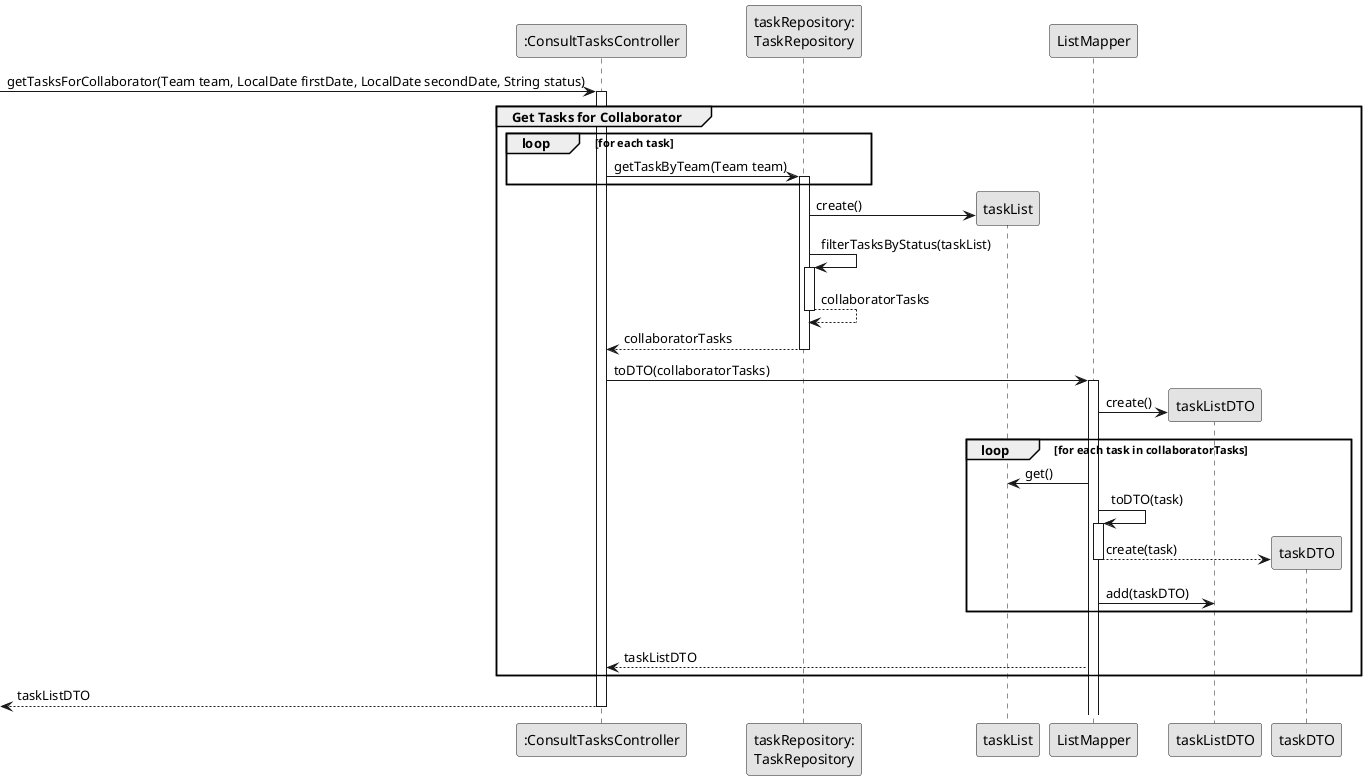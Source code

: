@startuml
skinparam monochrome true
skinparam packageStyle rectangle
skinparam shadowing false



participant ":ConsultTasksController" as CTRL
participant "taskRepository:\nTaskRepository" as TAR
participant "taskList" as TL
participant "ListMapper" as LM
participant "taskListDTO" as TLDTO
participant "taskDTO" as TDTO

        -> CTRL : getTasksForCollaborator(Team team, LocalDate firstDate, LocalDate secondDate, String status)
                  activate CTRL
    group Get Tasks for Collaborator


                     loop for each task
                         CTRL -> TAR : getTaskByTeam(Team team)
                         activate TAR
                     end

                     TAR -> TL**: create()

                                TAR -> TAR: filterTasksByStatus(taskList)
                                activate TAR

                                TAR --> TAR: collaboratorTasks
                                deactivate TAR

                     TAR --> CTRL: collaboratorTasks
                     deactivate TAR

                     CTRL -> LM: toDTO(collaboratorTasks)
                     activate LM

                     LM -> TLDTO**: create()

                     loop for each task in collaboratorTasks

                     LM -> TL: get()

                     LM -> LM: toDTO(task)
                     activate LM

                     LM --> TDTO**: create(task)
                     deactivate LM

                     LM -> TLDTO: add(taskDTO)
                     end



                     |||

                         LM --> CTRL : taskListDTO


    end

    <-- CTRL : taskListDTO
deactivate CTRL


@enduml